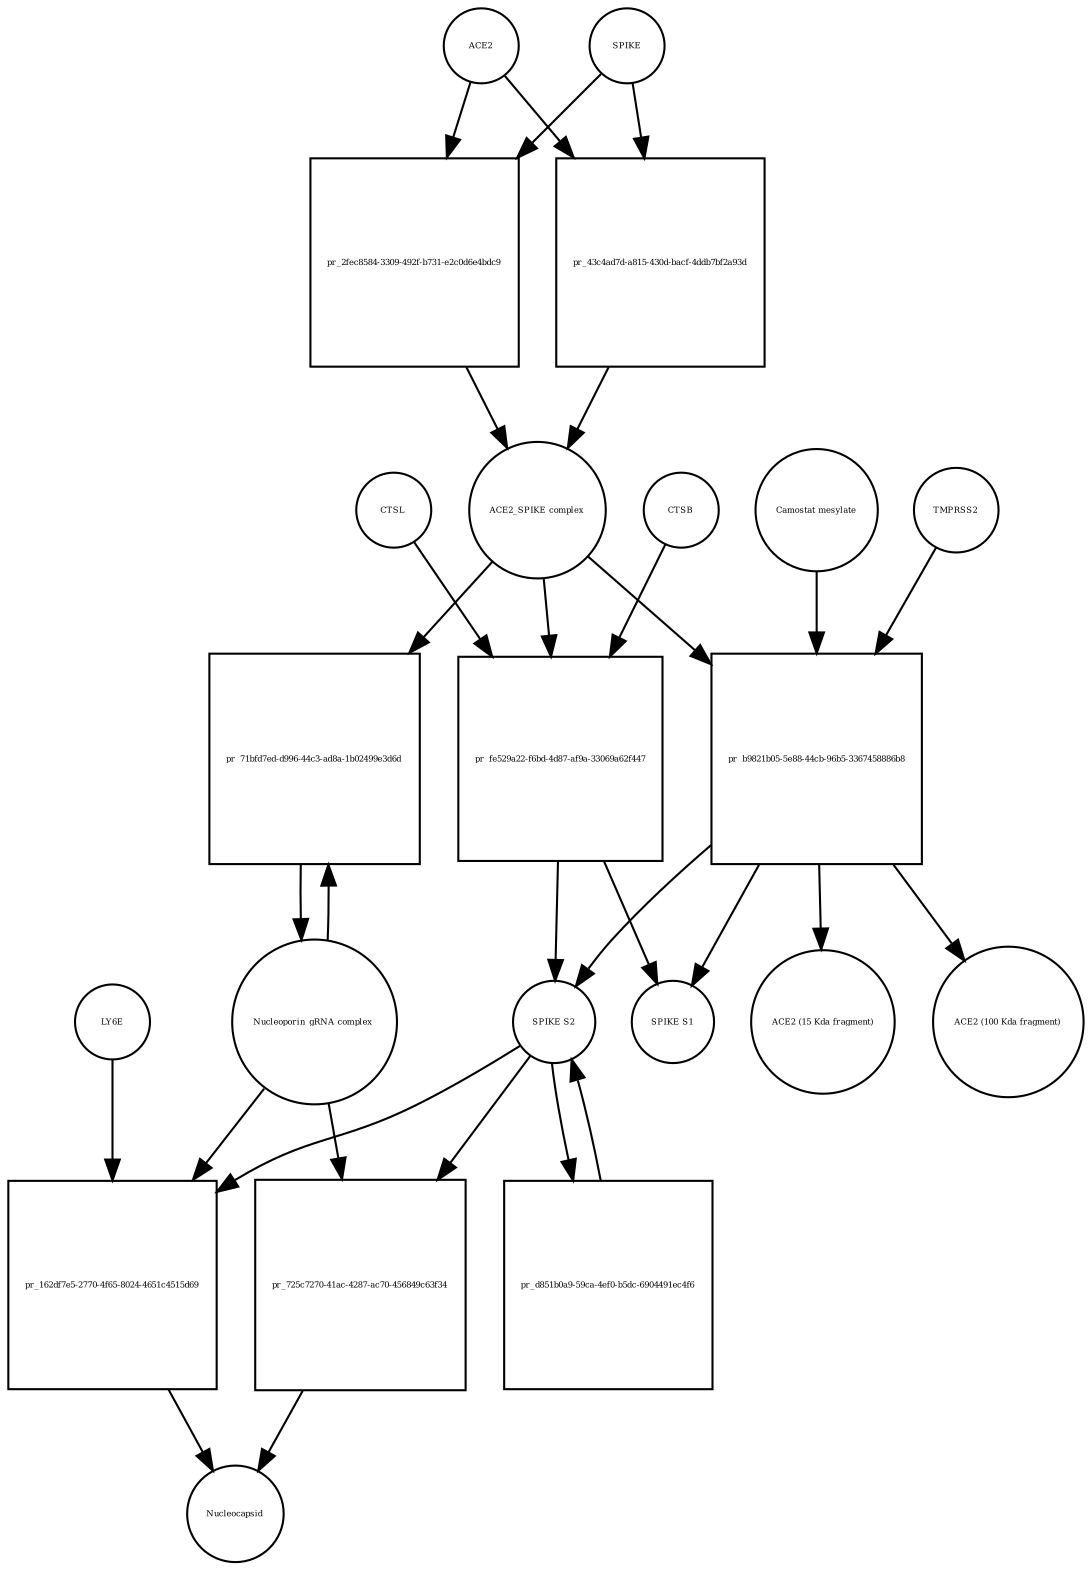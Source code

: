 strict digraph  {
ACE2 [annotation="", bipartite=0, cls=macromolecule, fontsize=4, label=ACE2, shape=circle];
"pr_2fec8584-3309-492f-b731-e2c0d6e4bdc9" [annotation="", bipartite=1, cls=process, fontsize=4, label="pr_2fec8584-3309-492f-b731-e2c0d6e4bdc9", shape=square];
"ACE2_SPIKE complex" [annotation="", bipartite=0, cls=complex, fontsize=4, label="ACE2_SPIKE complex", shape=circle];
SPIKE [annotation="", bipartite=0, cls="macromolecule multimer", fontsize=4, label=SPIKE, shape=circle];
"Nucleoporin_gRNA complex " [annotation="", bipartite=0, cls=complex, fontsize=4, label="Nucleoporin_gRNA complex ", shape=circle];
"pr_71bfd7ed-d996-44c3-ad8a-1b02499e3d6d" [annotation="", bipartite=1, cls=process, fontsize=4, label="pr_71bfd7ed-d996-44c3-ad8a-1b02499e3d6d", shape=square];
"pr_fe529a22-f6bd-4d87-af9a-33069a62f447" [annotation="", bipartite=1, cls=process, fontsize=4, label="pr_fe529a22-f6bd-4d87-af9a-33069a62f447", shape=square];
"SPIKE S2" [annotation="", bipartite=0, cls=macromolecule, fontsize=4, label="SPIKE S2", shape=circle];
CTSB [annotation="", bipartite=0, cls=macromolecule, fontsize=4, label=CTSB, shape=circle];
CTSL [annotation="", bipartite=0, cls=macromolecule, fontsize=4, label=CTSL, shape=circle];
"SPIKE S1" [annotation="", bipartite=0, cls=macromolecule, fontsize=4, label="SPIKE S1", shape=circle];
"pr_b9821b05-5e88-44cb-96b5-3367458886b8" [annotation="", bipartite=1, cls=process, fontsize=4, label="pr_b9821b05-5e88-44cb-96b5-3367458886b8", shape=square];
TMPRSS2 [annotation="", bipartite=0, cls=macromolecule, fontsize=4, label=TMPRSS2, shape=circle];
"Camostat mesylate" [annotation="urn_miriam_pubchem.compound_2536", bipartite=0, cls="simple chemical", fontsize=4, label="Camostat mesylate", shape=circle];
"ACE2 (15 Kda fragment)" [annotation="", bipartite=0, cls=macromolecule, fontsize=4, label="ACE2 (15 Kda fragment)", shape=circle];
"ACE2 (100 Kda fragment)" [annotation="", bipartite=0, cls=macromolecule, fontsize=4, label="ACE2 (100 Kda fragment)", shape=circle];
"pr_43c4ad7d-a815-430d-bacf-4ddb7bf2a93d" [annotation="", bipartite=1, cls=process, fontsize=4, label="pr_43c4ad7d-a815-430d-bacf-4ddb7bf2a93d", shape=square];
"pr_162df7e5-2770-4f65-8024-4651c4515d69" [annotation="", bipartite=1, cls=process, fontsize=4, label="pr_162df7e5-2770-4f65-8024-4651c4515d69", shape=square];
Nucleocapsid [annotation="", bipartite=0, cls=complex, fontsize=4, label=Nucleocapsid, shape=circle];
LY6E [annotation="", bipartite=0, cls=macromolecule, fontsize=4, label=LY6E, shape=circle];
"pr_d851b0a9-59ca-4ef0-b5dc-6904491ec4f6" [annotation="", bipartite=1, cls=process, fontsize=4, label="pr_d851b0a9-59ca-4ef0-b5dc-6904491ec4f6", shape=square];
"pr_725c7270-41ac-4287-ac70-456849c63f34" [annotation="", bipartite=1, cls=process, fontsize=4, label="pr_725c7270-41ac-4287-ac70-456849c63f34", shape=square];
ACE2 -> "pr_2fec8584-3309-492f-b731-e2c0d6e4bdc9"  [annotation="", interaction_type=consumption];
ACE2 -> "pr_43c4ad7d-a815-430d-bacf-4ddb7bf2a93d"  [annotation="", interaction_type=consumption];
"pr_2fec8584-3309-492f-b731-e2c0d6e4bdc9" -> "ACE2_SPIKE complex"  [annotation="", interaction_type=production];
"ACE2_SPIKE complex" -> "pr_71bfd7ed-d996-44c3-ad8a-1b02499e3d6d"  [annotation="urn_miriam_pubmed_32142651|urn_miriam_pubmed_32094589", interaction_type=stimulation];
"ACE2_SPIKE complex" -> "pr_fe529a22-f6bd-4d87-af9a-33069a62f447"  [annotation="", interaction_type=consumption];
"ACE2_SPIKE complex" -> "pr_b9821b05-5e88-44cb-96b5-3367458886b8"  [annotation="", interaction_type=consumption];
SPIKE -> "pr_2fec8584-3309-492f-b731-e2c0d6e4bdc9"  [annotation="", interaction_type=consumption];
SPIKE -> "pr_43c4ad7d-a815-430d-bacf-4ddb7bf2a93d"  [annotation="", interaction_type=consumption];
"Nucleoporin_gRNA complex " -> "pr_71bfd7ed-d996-44c3-ad8a-1b02499e3d6d"  [annotation="", interaction_type=consumption];
"Nucleoporin_gRNA complex " -> "pr_162df7e5-2770-4f65-8024-4651c4515d69"  [annotation="", interaction_type=consumption];
"Nucleoporin_gRNA complex " -> "pr_725c7270-41ac-4287-ac70-456849c63f34"  [annotation="", interaction_type=consumption];
"pr_71bfd7ed-d996-44c3-ad8a-1b02499e3d6d" -> "Nucleoporin_gRNA complex "  [annotation="", interaction_type=production];
"pr_fe529a22-f6bd-4d87-af9a-33069a62f447" -> "SPIKE S2"  [annotation="", interaction_type=production];
"pr_fe529a22-f6bd-4d87-af9a-33069a62f447" -> "SPIKE S1"  [annotation="", interaction_type=production];
"SPIKE S2" -> "pr_162df7e5-2770-4f65-8024-4651c4515d69"  [annotation="urn_miriam_doi_10.1101%2F2020.03.05.979260|urn_miriam_doi_10.1101%2F2020.04.02.021469", interaction_type=stimulation];
"SPIKE S2" -> "pr_d851b0a9-59ca-4ef0-b5dc-6904491ec4f6"  [annotation="", interaction_type=consumption];
"SPIKE S2" -> "pr_725c7270-41ac-4287-ac70-456849c63f34"  [annotation="", interaction_type=stimulation];
CTSB -> "pr_fe529a22-f6bd-4d87-af9a-33069a62f447"  [annotation=urn_miriam_pubmed_32142651, interaction_type=catalysis];
CTSL -> "pr_fe529a22-f6bd-4d87-af9a-33069a62f447"  [annotation=urn_miriam_pubmed_32142651, interaction_type=catalysis];
"pr_b9821b05-5e88-44cb-96b5-3367458886b8" -> "SPIKE S2"  [annotation="", interaction_type=production];
"pr_b9821b05-5e88-44cb-96b5-3367458886b8" -> "SPIKE S1"  [annotation="", interaction_type=production];
"pr_b9821b05-5e88-44cb-96b5-3367458886b8" -> "ACE2 (15 Kda fragment)"  [annotation="", interaction_type=production];
"pr_b9821b05-5e88-44cb-96b5-3367458886b8" -> "ACE2 (100 Kda fragment)"  [annotation="", interaction_type=production];
TMPRSS2 -> "pr_b9821b05-5e88-44cb-96b5-3367458886b8"  [annotation="urn_miriam_pubmed_32142651|urn_miriam_pubmed_32094589|urn_miriam_pubmed_24227843", interaction_type=catalysis];
"Camostat mesylate" -> "pr_b9821b05-5e88-44cb-96b5-3367458886b8"  [annotation="urn_miriam_pubmed_32142651|urn_miriam_pubmed_32094589|urn_miriam_pubmed_24227843", interaction_type=inhibition];
"pr_43c4ad7d-a815-430d-bacf-4ddb7bf2a93d" -> "ACE2_SPIKE complex"  [annotation="", interaction_type=production];
"pr_162df7e5-2770-4f65-8024-4651c4515d69" -> Nucleocapsid  [annotation="", interaction_type=production];
LY6E -> "pr_162df7e5-2770-4f65-8024-4651c4515d69"  [annotation="urn_miriam_doi_10.1101%2F2020.03.05.979260|urn_miriam_doi_10.1101%2F2020.04.02.021469", interaction_type=inhibition];
"pr_d851b0a9-59ca-4ef0-b5dc-6904491ec4f6" -> "SPIKE S2"  [annotation="", interaction_type=production];
"pr_725c7270-41ac-4287-ac70-456849c63f34" -> Nucleocapsid  [annotation="", interaction_type=production];
}
